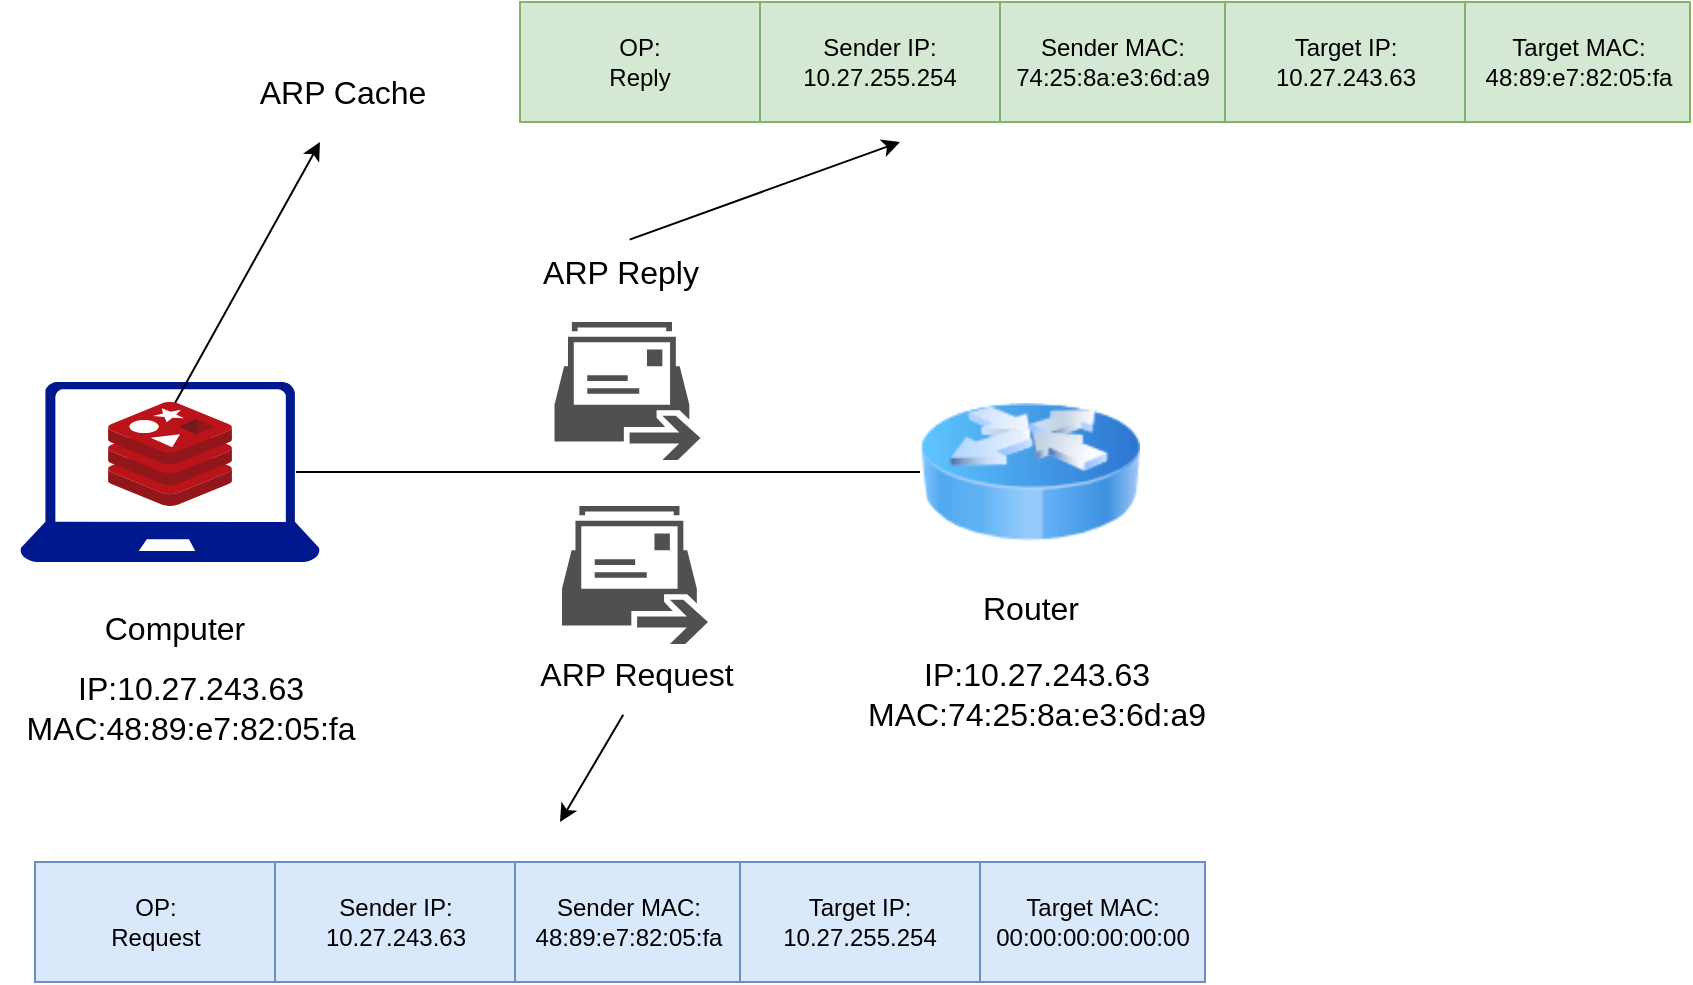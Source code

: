 <mxfile version="22.0.8" type="device">
  <diagram name="第 1 页" id="fXLRXYf8Oi2lukQUHsDI">
    <mxGraphModel dx="1042" dy="577" grid="1" gridSize="10" guides="1" tooltips="1" connect="1" arrows="1" fold="1" page="1" pageScale="1" pageWidth="827" pageHeight="1169" math="0" shadow="0">
      <root>
        <mxCell id="0" />
        <mxCell id="1" parent="0" />
        <mxCell id="B8na7ZHptFfEXwOrgCOj-1" value="" style="sketch=0;aspect=fixed;pointerEvents=1;shadow=0;dashed=0;html=1;strokeColor=none;labelPosition=center;verticalLabelPosition=bottom;verticalAlign=top;align=center;fillColor=#00188D;shape=mxgraph.azure.laptop" vertex="1" parent="1">
          <mxGeometry x="70" y="210" width="150" height="90" as="geometry" />
        </mxCell>
        <mxCell id="B8na7ZHptFfEXwOrgCOj-2" value="" style="image;sketch=0;aspect=fixed;html=1;points=[];align=center;fontSize=12;image=img/lib/mscae/Cache_Redis_Product.svg;" vertex="1" parent="1">
          <mxGeometry x="114.05" y="220" width="61.9" height="52" as="geometry" />
        </mxCell>
        <mxCell id="B8na7ZHptFfEXwOrgCOj-3" value="&lt;font style=&quot;font-size: 16px;&quot;&gt;Computer&lt;/font&gt;" style="text;html=1;align=center;verticalAlign=middle;resizable=0;points=[];autosize=1;strokeColor=none;fillColor=none;" vertex="1" parent="1">
          <mxGeometry x="102.15" y="318" width="90" height="30" as="geometry" />
        </mxCell>
        <mxCell id="B8na7ZHptFfEXwOrgCOj-4" value="" style="endArrow=classic;html=1;rounded=0;exitX=0.542;exitY=0.008;exitDx=0;exitDy=0;exitPerimeter=0;" edge="1" parent="1" source="B8na7ZHptFfEXwOrgCOj-2">
          <mxGeometry width="50" height="50" relative="1" as="geometry">
            <mxPoint x="390" y="320" as="sourcePoint" />
            <mxPoint x="220" y="90" as="targetPoint" />
          </mxGeometry>
        </mxCell>
        <mxCell id="B8na7ZHptFfEXwOrgCOj-5" value="&lt;font style=&quot;font-size: 16px;&quot;&gt;ARP Cache&lt;/font&gt;" style="text;html=1;align=center;verticalAlign=middle;resizable=0;points=[];autosize=1;strokeColor=none;fillColor=none;" vertex="1" parent="1">
          <mxGeometry x="175.95" y="50" width="110" height="30" as="geometry" />
        </mxCell>
        <mxCell id="B8na7ZHptFfEXwOrgCOj-6" value="" style="endArrow=none;html=1;rounded=0;exitX=0.92;exitY=0.5;exitDx=0;exitDy=0;exitPerimeter=0;" edge="1" parent="1" source="B8na7ZHptFfEXwOrgCOj-1">
          <mxGeometry width="50" height="50" relative="1" as="geometry">
            <mxPoint x="390" y="320" as="sourcePoint" />
            <mxPoint x="520" y="255" as="targetPoint" />
          </mxGeometry>
        </mxCell>
        <mxCell id="B8na7ZHptFfEXwOrgCOj-7" value="" style="image;html=1;image=img/lib/clip_art/networking/Router_Icon_128x128.png" vertex="1" parent="1">
          <mxGeometry x="520" y="202.5" width="110" height="105" as="geometry" />
        </mxCell>
        <mxCell id="B8na7ZHptFfEXwOrgCOj-8" value="&lt;font style=&quot;font-size: 16px;&quot;&gt;Router&lt;/font&gt;" style="text;html=1;align=center;verticalAlign=middle;resizable=0;points=[];autosize=1;strokeColor=none;fillColor=none;" vertex="1" parent="1">
          <mxGeometry x="540" y="307.5" width="70" height="30" as="geometry" />
        </mxCell>
        <mxCell id="B8na7ZHptFfEXwOrgCOj-9" value="" style="sketch=0;pointerEvents=1;shadow=0;dashed=0;html=1;strokeColor=none;fillColor=#505050;labelPosition=center;verticalLabelPosition=bottom;verticalAlign=top;outlineConnect=0;align=center;shape=mxgraph.office.communications.local_move_request;" vertex="1" parent="1">
          <mxGeometry x="341" y="272" width="73" height="69" as="geometry" />
        </mxCell>
        <mxCell id="B8na7ZHptFfEXwOrgCOj-10" value="&lt;font style=&quot;font-size: 16px;&quot;&gt;ARP Request&lt;/font&gt;" style="text;html=1;align=center;verticalAlign=middle;resizable=0;points=[];autosize=1;strokeColor=none;fillColor=none;" vertex="1" parent="1">
          <mxGeometry x="317.5" y="341" width="120" height="30" as="geometry" />
        </mxCell>
        <mxCell id="B8na7ZHptFfEXwOrgCOj-11" value="" style="endArrow=classic;html=1;rounded=0;exitX=0.451;exitY=1.18;exitDx=0;exitDy=0;exitPerimeter=0;" edge="1" parent="1" source="B8na7ZHptFfEXwOrgCOj-10">
          <mxGeometry width="50" height="50" relative="1" as="geometry">
            <mxPoint x="390" y="320" as="sourcePoint" />
            <mxPoint x="340" y="430" as="targetPoint" />
          </mxGeometry>
        </mxCell>
        <mxCell id="B8na7ZHptFfEXwOrgCOj-12" value="Sender IP:&lt;br&gt;10.27.243.63" style="rounded=0;whiteSpace=wrap;html=1;fillColor=#dae8fc;strokeColor=#6c8ebf;" vertex="1" parent="1">
          <mxGeometry x="197.5" y="450" width="120" height="60" as="geometry" />
        </mxCell>
        <mxCell id="B8na7ZHptFfEXwOrgCOj-13" value="Sender MAC:&lt;br&gt;48:89:e7:82:05:fa" style="rounded=0;whiteSpace=wrap;html=1;fillColor=#dae8fc;strokeColor=#6c8ebf;" vertex="1" parent="1">
          <mxGeometry x="317.5" y="450" width="112.5" height="60" as="geometry" />
        </mxCell>
        <mxCell id="B8na7ZHptFfEXwOrgCOj-14" value="Target IP:&lt;br&gt;10.27.255.254" style="rounded=0;whiteSpace=wrap;html=1;fillColor=#dae8fc;strokeColor=#6c8ebf;" vertex="1" parent="1">
          <mxGeometry x="430" y="450" width="120" height="60" as="geometry" />
        </mxCell>
        <mxCell id="B8na7ZHptFfEXwOrgCOj-15" value="Target MAC:&lt;br&gt;00:00:00:00:00:00" style="rounded=0;whiteSpace=wrap;html=1;fillColor=#dae8fc;strokeColor=#6c8ebf;" vertex="1" parent="1">
          <mxGeometry x="550" y="450" width="112.5" height="60" as="geometry" />
        </mxCell>
        <mxCell id="B8na7ZHptFfEXwOrgCOj-16" value="OP:&lt;br&gt;Request" style="rounded=0;whiteSpace=wrap;html=1;fillColor=#dae8fc;strokeColor=#6c8ebf;" vertex="1" parent="1">
          <mxGeometry x="77.5" y="450" width="120" height="60" as="geometry" />
        </mxCell>
        <mxCell id="B8na7ZHptFfEXwOrgCOj-17" value="&lt;font style=&quot;font-size: 16px;&quot;&gt;IP:10.27.243.63&lt;br&gt;MAC:48:89:e7:82:05:fa&lt;/font&gt;" style="text;html=1;align=center;verticalAlign=middle;resizable=0;points=[];autosize=1;strokeColor=none;fillColor=none;" vertex="1" parent="1">
          <mxGeometry x="60" y="348" width="190" height="50" as="geometry" />
        </mxCell>
        <mxCell id="B8na7ZHptFfEXwOrgCOj-18" value="" style="sketch=0;pointerEvents=1;shadow=0;dashed=0;html=1;strokeColor=none;fillColor=#505050;labelPosition=center;verticalLabelPosition=bottom;verticalAlign=top;outlineConnect=0;align=center;shape=mxgraph.office.communications.local_move_request;" vertex="1" parent="1">
          <mxGeometry x="337.25" y="180" width="73" height="69" as="geometry" />
        </mxCell>
        <mxCell id="B8na7ZHptFfEXwOrgCOj-19" value="&lt;font style=&quot;font-size: 16px;&quot;&gt;ARP Reply&lt;/font&gt;" style="text;html=1;align=center;verticalAlign=middle;resizable=0;points=[];autosize=1;strokeColor=none;fillColor=none;" vertex="1" parent="1">
          <mxGeometry x="320" y="140" width="100" height="30" as="geometry" />
        </mxCell>
        <mxCell id="B8na7ZHptFfEXwOrgCOj-20" value="" style="endArrow=classic;html=1;rounded=0;exitX=0.548;exitY=-0.04;exitDx=0;exitDy=0;exitPerimeter=0;" edge="1" parent="1" source="B8na7ZHptFfEXwOrgCOj-19">
          <mxGeometry width="50" height="50" relative="1" as="geometry">
            <mxPoint x="382" y="386" as="sourcePoint" />
            <mxPoint x="510" y="90" as="targetPoint" />
          </mxGeometry>
        </mxCell>
        <mxCell id="B8na7ZHptFfEXwOrgCOj-21" value="Sender IP:&lt;br&gt;10.27.255.254" style="rounded=0;whiteSpace=wrap;html=1;fillColor=#d5e8d4;strokeColor=#82b366;" vertex="1" parent="1">
          <mxGeometry x="440" y="20" width="120" height="60" as="geometry" />
        </mxCell>
        <mxCell id="B8na7ZHptFfEXwOrgCOj-22" value="Sender MAC:&lt;br&gt;74:25:8a:e3:6d:a9" style="rounded=0;whiteSpace=wrap;html=1;fillColor=#d5e8d4;strokeColor=#82b366;" vertex="1" parent="1">
          <mxGeometry x="560" y="20" width="112.5" height="60" as="geometry" />
        </mxCell>
        <mxCell id="B8na7ZHptFfEXwOrgCOj-23" value="Target IP:&lt;br&gt;10.27.243.63" style="rounded=0;whiteSpace=wrap;html=1;fillColor=#d5e8d4;strokeColor=#82b366;" vertex="1" parent="1">
          <mxGeometry x="672.5" y="20" width="120" height="60" as="geometry" />
        </mxCell>
        <mxCell id="B8na7ZHptFfEXwOrgCOj-24" value="Target MAC:&lt;br&gt;48:89:e7:82:05:fa" style="rounded=0;whiteSpace=wrap;html=1;fillColor=#d5e8d4;strokeColor=#82b366;" vertex="1" parent="1">
          <mxGeometry x="792.5" y="20" width="112.5" height="60" as="geometry" />
        </mxCell>
        <mxCell id="B8na7ZHptFfEXwOrgCOj-25" value="OP:&lt;br&gt;Reply" style="rounded=0;whiteSpace=wrap;html=1;fillColor=#d5e8d4;strokeColor=#82b366;" vertex="1" parent="1">
          <mxGeometry x="320" y="20" width="120" height="60" as="geometry" />
        </mxCell>
        <mxCell id="B8na7ZHptFfEXwOrgCOj-26" value="&lt;font style=&quot;font-size: 16px;&quot;&gt;IP:10.27.243.63&lt;br&gt;MAC:74:25:8a:e3:6d:a9&lt;/font&gt;" style="text;html=1;align=center;verticalAlign=middle;resizable=0;points=[];autosize=1;strokeColor=none;fillColor=none;" vertex="1" parent="1">
          <mxGeometry x="482.5" y="341" width="190" height="50" as="geometry" />
        </mxCell>
      </root>
    </mxGraphModel>
  </diagram>
</mxfile>
